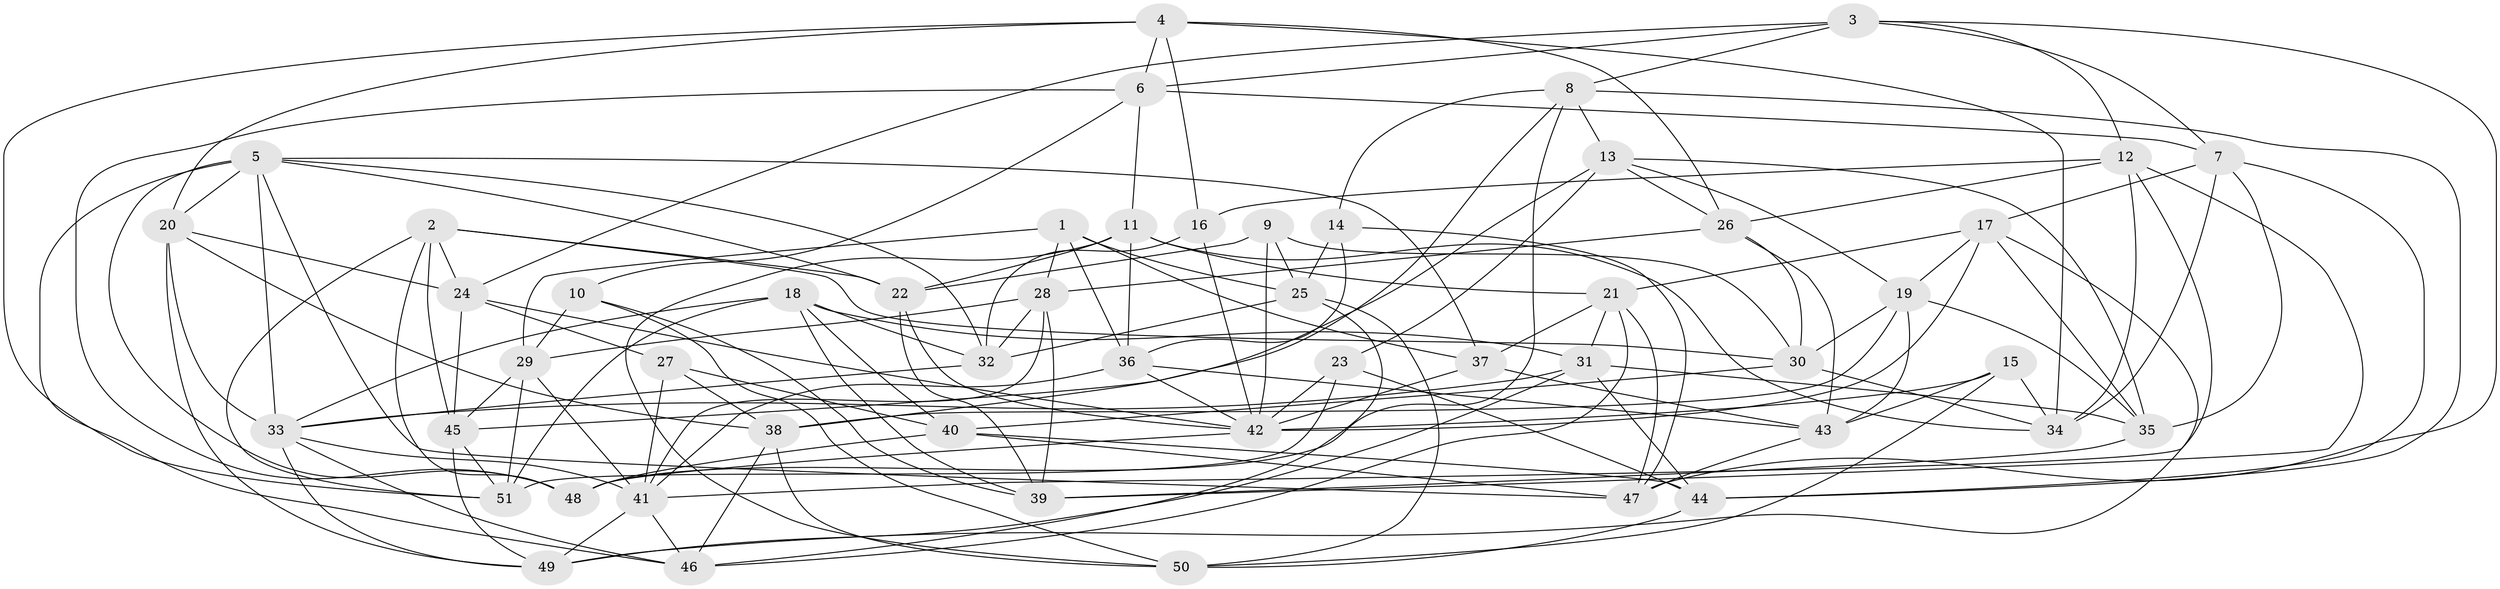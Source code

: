 // original degree distribution, {4: 1.0}
// Generated by graph-tools (version 1.1) at 2025/50/03/09/25 03:50:47]
// undirected, 51 vertices, 150 edges
graph export_dot {
graph [start="1"]
  node [color=gray90,style=filled];
  1;
  2;
  3;
  4;
  5;
  6;
  7;
  8;
  9;
  10;
  11;
  12;
  13;
  14;
  15;
  16;
  17;
  18;
  19;
  20;
  21;
  22;
  23;
  24;
  25;
  26;
  27;
  28;
  29;
  30;
  31;
  32;
  33;
  34;
  35;
  36;
  37;
  38;
  39;
  40;
  41;
  42;
  43;
  44;
  45;
  46;
  47;
  48;
  49;
  50;
  51;
  1 -- 25 [weight=1.0];
  1 -- 28 [weight=1.0];
  1 -- 29 [weight=1.0];
  1 -- 36 [weight=1.0];
  1 -- 37 [weight=2.0];
  2 -- 22 [weight=1.0];
  2 -- 24 [weight=1.0];
  2 -- 30 [weight=1.0];
  2 -- 45 [weight=1.0];
  2 -- 48 [weight=1.0];
  2 -- 51 [weight=1.0];
  3 -- 6 [weight=1.0];
  3 -- 7 [weight=1.0];
  3 -- 8 [weight=1.0];
  3 -- 12 [weight=1.0];
  3 -- 24 [weight=1.0];
  3 -- 47 [weight=1.0];
  4 -- 6 [weight=1.0];
  4 -- 16 [weight=1.0];
  4 -- 20 [weight=1.0];
  4 -- 26 [weight=1.0];
  4 -- 34 [weight=1.0];
  4 -- 51 [weight=1.0];
  5 -- 20 [weight=1.0];
  5 -- 22 [weight=1.0];
  5 -- 32 [weight=1.0];
  5 -- 33 [weight=1.0];
  5 -- 37 [weight=1.0];
  5 -- 46 [weight=1.0];
  5 -- 47 [weight=1.0];
  5 -- 48 [weight=1.0];
  6 -- 7 [weight=1.0];
  6 -- 10 [weight=1.0];
  6 -- 11 [weight=1.0];
  6 -- 48 [weight=1.0];
  7 -- 17 [weight=1.0];
  7 -- 34 [weight=1.0];
  7 -- 35 [weight=1.0];
  7 -- 44 [weight=1.0];
  8 -- 13 [weight=1.0];
  8 -- 14 [weight=1.0];
  8 -- 38 [weight=1.0];
  8 -- 44 [weight=1.0];
  8 -- 48 [weight=1.0];
  9 -- 22 [weight=1.0];
  9 -- 25 [weight=1.0];
  9 -- 30 [weight=1.0];
  9 -- 42 [weight=1.0];
  10 -- 29 [weight=1.0];
  10 -- 39 [weight=1.0];
  10 -- 50 [weight=1.0];
  11 -- 21 [weight=1.0];
  11 -- 22 [weight=1.0];
  11 -- 34 [weight=1.0];
  11 -- 36 [weight=1.0];
  11 -- 50 [weight=1.0];
  12 -- 16 [weight=1.0];
  12 -- 26 [weight=1.0];
  12 -- 34 [weight=1.0];
  12 -- 39 [weight=1.0];
  12 -- 41 [weight=1.0];
  13 -- 19 [weight=1.0];
  13 -- 23 [weight=1.0];
  13 -- 26 [weight=1.0];
  13 -- 35 [weight=1.0];
  13 -- 45 [weight=1.0];
  14 -- 25 [weight=1.0];
  14 -- 36 [weight=1.0];
  14 -- 47 [weight=1.0];
  15 -- 34 [weight=1.0];
  15 -- 42 [weight=1.0];
  15 -- 43 [weight=1.0];
  15 -- 50 [weight=1.0];
  16 -- 32 [weight=1.0];
  16 -- 42 [weight=1.0];
  17 -- 19 [weight=1.0];
  17 -- 21 [weight=1.0];
  17 -- 35 [weight=1.0];
  17 -- 42 [weight=1.0];
  17 -- 49 [weight=1.0];
  18 -- 31 [weight=1.0];
  18 -- 32 [weight=1.0];
  18 -- 33 [weight=1.0];
  18 -- 39 [weight=1.0];
  18 -- 40 [weight=1.0];
  18 -- 51 [weight=1.0];
  19 -- 30 [weight=1.0];
  19 -- 35 [weight=1.0];
  19 -- 38 [weight=1.0];
  19 -- 43 [weight=1.0];
  20 -- 24 [weight=1.0];
  20 -- 33 [weight=1.0];
  20 -- 38 [weight=1.0];
  20 -- 49 [weight=1.0];
  21 -- 31 [weight=1.0];
  21 -- 37 [weight=1.0];
  21 -- 46 [weight=1.0];
  21 -- 47 [weight=1.0];
  22 -- 39 [weight=1.0];
  22 -- 42 [weight=1.0];
  23 -- 42 [weight=1.0];
  23 -- 44 [weight=1.0];
  23 -- 51 [weight=1.0];
  24 -- 27 [weight=1.0];
  24 -- 42 [weight=1.0];
  24 -- 45 [weight=1.0];
  25 -- 32 [weight=1.0];
  25 -- 46 [weight=1.0];
  25 -- 50 [weight=1.0];
  26 -- 28 [weight=1.0];
  26 -- 30 [weight=1.0];
  26 -- 43 [weight=1.0];
  27 -- 38 [weight=1.0];
  27 -- 40 [weight=1.0];
  27 -- 41 [weight=1.0];
  28 -- 29 [weight=1.0];
  28 -- 32 [weight=1.0];
  28 -- 39 [weight=1.0];
  28 -- 41 [weight=1.0];
  29 -- 41 [weight=1.0];
  29 -- 45 [weight=1.0];
  29 -- 51 [weight=1.0];
  30 -- 34 [weight=1.0];
  30 -- 40 [weight=1.0];
  31 -- 33 [weight=1.0];
  31 -- 35 [weight=1.0];
  31 -- 44 [weight=1.0];
  31 -- 49 [weight=1.0];
  32 -- 33 [weight=1.0];
  33 -- 41 [weight=1.0];
  33 -- 46 [weight=1.0];
  33 -- 49 [weight=1.0];
  35 -- 39 [weight=1.0];
  36 -- 41 [weight=1.0];
  36 -- 42 [weight=1.0];
  36 -- 43 [weight=1.0];
  37 -- 42 [weight=1.0];
  37 -- 43 [weight=1.0];
  38 -- 46 [weight=1.0];
  38 -- 50 [weight=1.0];
  40 -- 44 [weight=1.0];
  40 -- 47 [weight=1.0];
  40 -- 48 [weight=1.0];
  41 -- 46 [weight=1.0];
  41 -- 49 [weight=1.0];
  42 -- 48 [weight=1.0];
  43 -- 47 [weight=1.0];
  44 -- 50 [weight=1.0];
  45 -- 49 [weight=1.0];
  45 -- 51 [weight=1.0];
}
